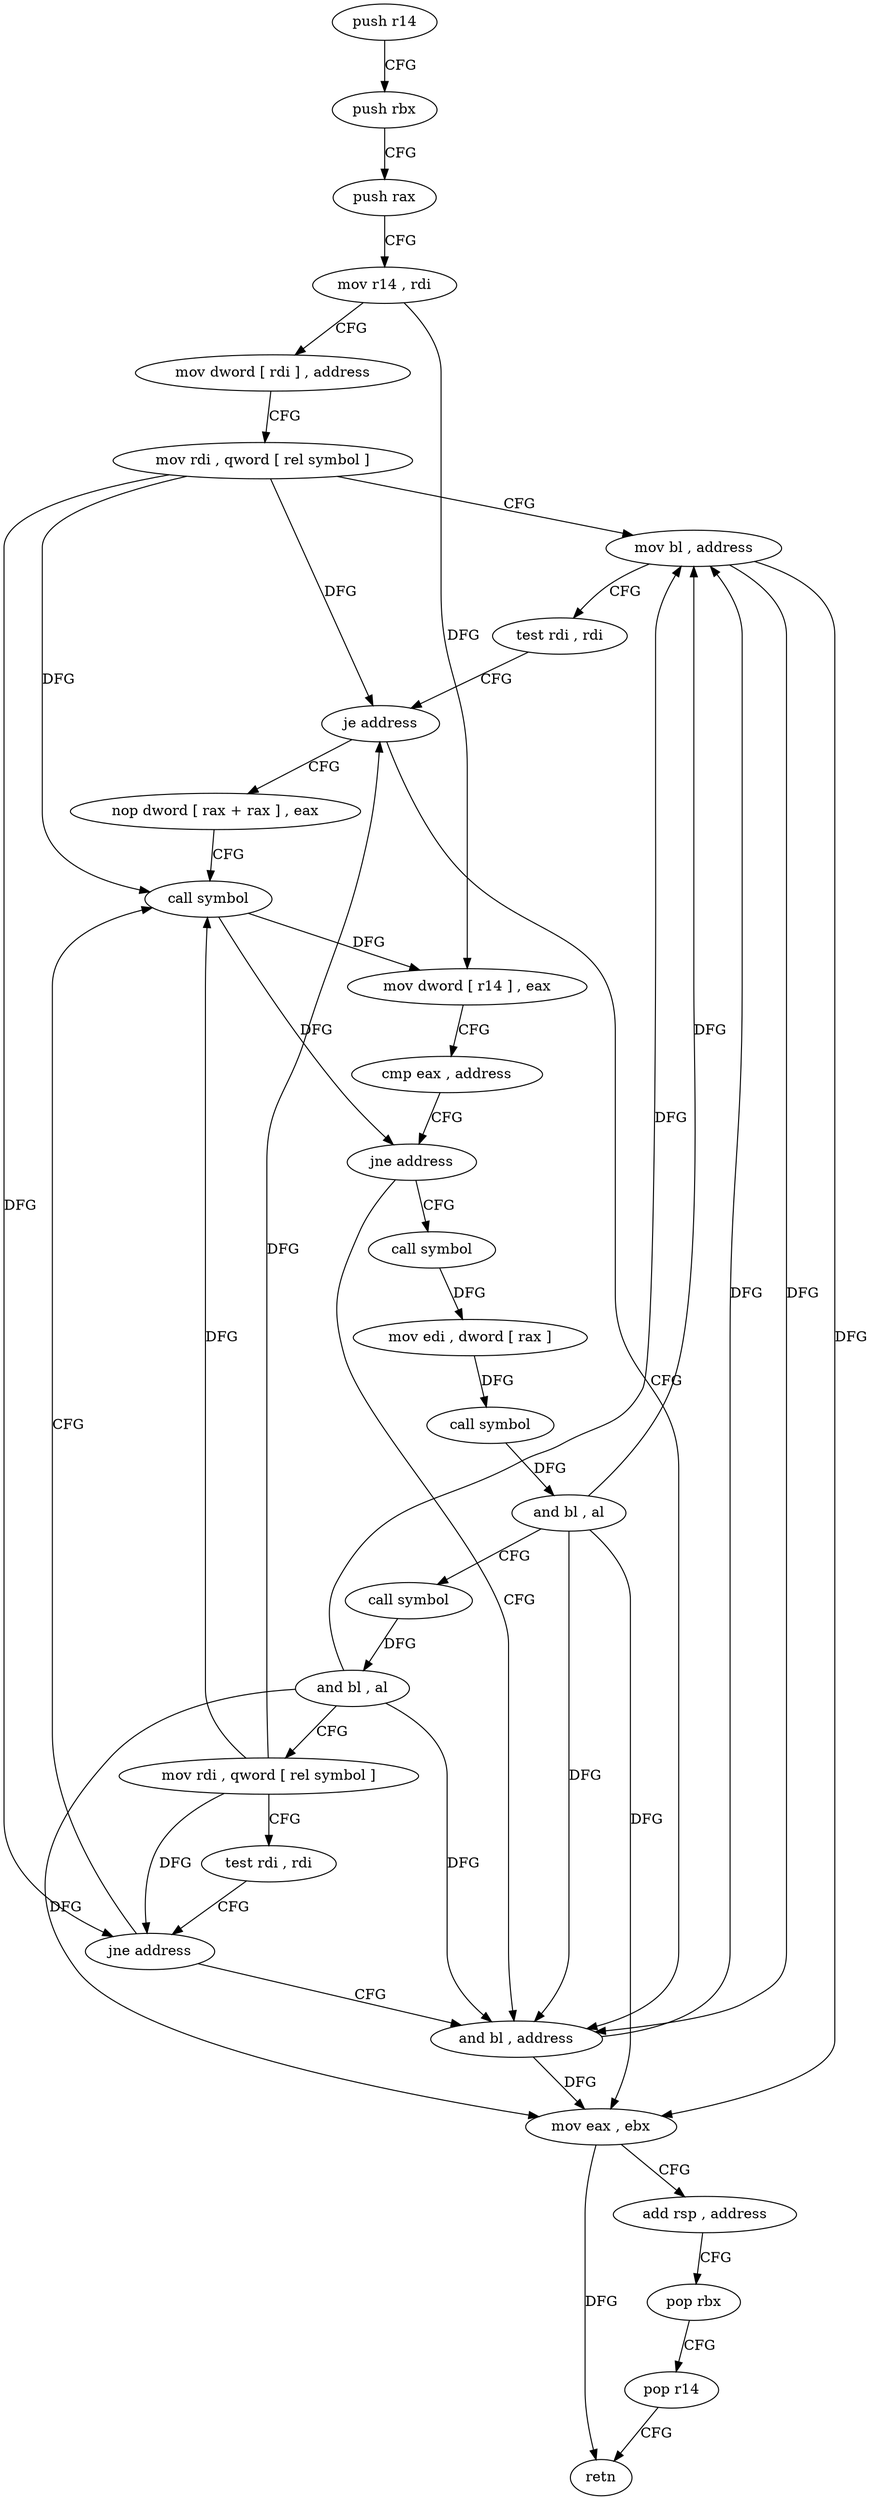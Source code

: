 digraph "func" {
"4211392" [label = "push r14" ]
"4211394" [label = "push rbx" ]
"4211395" [label = "push rax" ]
"4211396" [label = "mov r14 , rdi" ]
"4211399" [label = "mov dword [ rdi ] , address" ]
"4211405" [label = "mov rdi , qword [ rel symbol ]" ]
"4211412" [label = "mov bl , address" ]
"4211414" [label = "test rdi , rdi" ]
"4211417" [label = "je address" ]
"4211470" [label = "and bl , address" ]
"4211419" [label = "nop dword [ rax + rax ] , eax" ]
"4211473" [label = "mov eax , ebx" ]
"4211475" [label = "add rsp , address" ]
"4211479" [label = "pop rbx" ]
"4211480" [label = "pop r14" ]
"4211482" [label = "retn" ]
"4211424" [label = "call symbol" ]
"4211437" [label = "call symbol" ]
"4211442" [label = "mov edi , dword [ rax ]" ]
"4211444" [label = "call symbol" ]
"4211449" [label = "and bl , al" ]
"4211451" [label = "call symbol" ]
"4211456" [label = "and bl , al" ]
"4211458" [label = "mov rdi , qword [ rel symbol ]" ]
"4211465" [label = "test rdi , rdi" ]
"4211468" [label = "jne address" ]
"4211429" [label = "mov dword [ r14 ] , eax" ]
"4211432" [label = "cmp eax , address" ]
"4211435" [label = "jne address" ]
"4211392" -> "4211394" [ label = "CFG" ]
"4211394" -> "4211395" [ label = "CFG" ]
"4211395" -> "4211396" [ label = "CFG" ]
"4211396" -> "4211399" [ label = "CFG" ]
"4211396" -> "4211429" [ label = "DFG" ]
"4211399" -> "4211405" [ label = "CFG" ]
"4211405" -> "4211412" [ label = "CFG" ]
"4211405" -> "4211417" [ label = "DFG" ]
"4211405" -> "4211424" [ label = "DFG" ]
"4211405" -> "4211468" [ label = "DFG" ]
"4211412" -> "4211414" [ label = "CFG" ]
"4211412" -> "4211470" [ label = "DFG" ]
"4211412" -> "4211473" [ label = "DFG" ]
"4211414" -> "4211417" [ label = "CFG" ]
"4211417" -> "4211470" [ label = "CFG" ]
"4211417" -> "4211419" [ label = "CFG" ]
"4211470" -> "4211473" [ label = "DFG" ]
"4211470" -> "4211412" [ label = "DFG" ]
"4211419" -> "4211424" [ label = "CFG" ]
"4211473" -> "4211475" [ label = "CFG" ]
"4211473" -> "4211482" [ label = "DFG" ]
"4211475" -> "4211479" [ label = "CFG" ]
"4211479" -> "4211480" [ label = "CFG" ]
"4211480" -> "4211482" [ label = "CFG" ]
"4211424" -> "4211429" [ label = "DFG" ]
"4211424" -> "4211435" [ label = "DFG" ]
"4211437" -> "4211442" [ label = "DFG" ]
"4211442" -> "4211444" [ label = "DFG" ]
"4211444" -> "4211449" [ label = "DFG" ]
"4211449" -> "4211451" [ label = "CFG" ]
"4211449" -> "4211412" [ label = "DFG" ]
"4211449" -> "4211470" [ label = "DFG" ]
"4211449" -> "4211473" [ label = "DFG" ]
"4211451" -> "4211456" [ label = "DFG" ]
"4211456" -> "4211458" [ label = "CFG" ]
"4211456" -> "4211412" [ label = "DFG" ]
"4211456" -> "4211470" [ label = "DFG" ]
"4211456" -> "4211473" [ label = "DFG" ]
"4211458" -> "4211465" [ label = "CFG" ]
"4211458" -> "4211417" [ label = "DFG" ]
"4211458" -> "4211424" [ label = "DFG" ]
"4211458" -> "4211468" [ label = "DFG" ]
"4211465" -> "4211468" [ label = "CFG" ]
"4211468" -> "4211424" [ label = "CFG" ]
"4211468" -> "4211470" [ label = "CFG" ]
"4211429" -> "4211432" [ label = "CFG" ]
"4211432" -> "4211435" [ label = "CFG" ]
"4211435" -> "4211470" [ label = "CFG" ]
"4211435" -> "4211437" [ label = "CFG" ]
}
